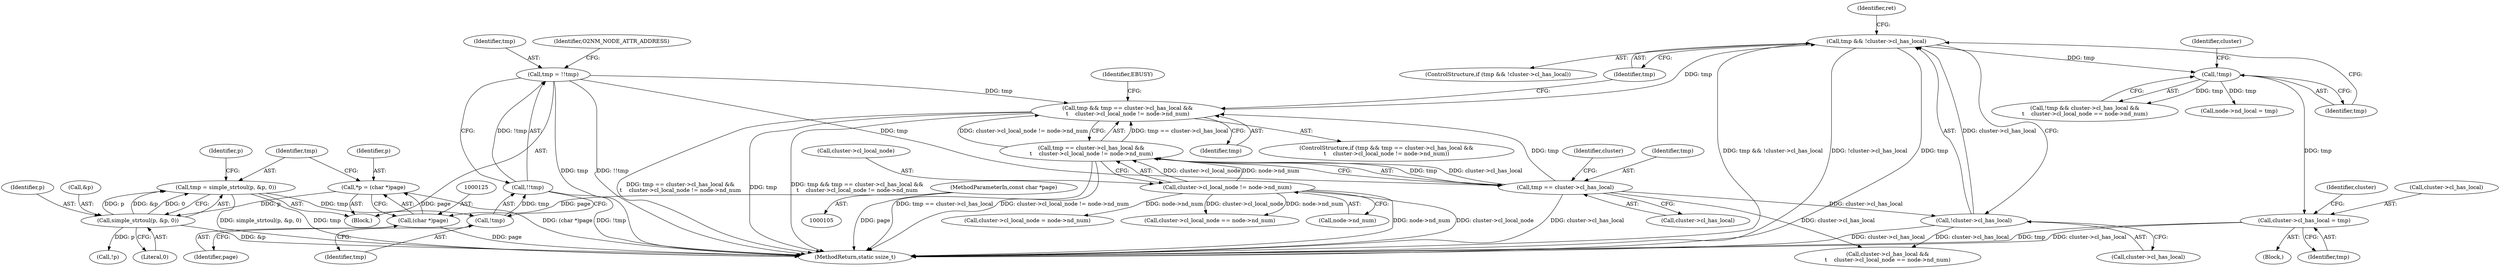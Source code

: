 digraph "1_linux_853bc26a7ea39e354b9f8889ae7ad1492ffa28d2_0@pointer" {
"1000249" [label="(Call,cluster->cl_has_local = tmp)"];
"1000218" [label="(Call,!tmp)"];
"1000201" [label="(Call,tmp && !cluster->cl_has_local)"];
"1000182" [label="(Call,tmp && tmp == cluster->cl_has_local &&\n\t    cluster->cl_local_node != node->nd_num)"];
"1000185" [label="(Call,tmp == cluster->cl_has_local)"];
"1000149" [label="(Call,tmp = !!tmp)"];
"1000151" [label="(Call,!!tmp)"];
"1000152" [label="(Call,!tmp)"];
"1000128" [label="(Call,tmp = simple_strtoul(p, &p, 0))"];
"1000130" [label="(Call,simple_strtoul(p, &p, 0))"];
"1000122" [label="(Call,*p = (char *)page)"];
"1000124" [label="(Call,(char *)page)"];
"1000107" [label="(MethodParameterIn,const char *page)"];
"1000184" [label="(Call,tmp == cluster->cl_has_local &&\n\t    cluster->cl_local_node != node->nd_num)"];
"1000190" [label="(Call,cluster->cl_local_node != node->nd_num)"];
"1000203" [label="(Call,!cluster->cl_has_local)"];
"1000219" [label="(Identifier,tmp)"];
"1000218" [label="(Call,!tmp)"];
"1000199" [label="(Identifier,EBUSY)"];
"1000253" [label="(Identifier,tmp)"];
"1000217" [label="(Call,!tmp && cluster->cl_has_local &&\n\t    cluster->cl_local_node == node->nd_num)"];
"1000183" [label="(Identifier,tmp)"];
"1000149" [label="(Call,tmp = !!tmp)"];
"1000130" [label="(Call,simple_strtoul(p, &p, 0))"];
"1000129" [label="(Identifier,tmp)"];
"1000200" [label="(ControlStructure,if (tmp && !cluster->cl_has_local))"];
"1000158" [label="(Identifier,O2NM_NODE_ATTR_ADDRESS)"];
"1000254" [label="(Call,cluster->cl_local_node = node->nd_num)"];
"1000202" [label="(Identifier,tmp)"];
"1000203" [label="(Call,!cluster->cl_has_local)"];
"1000132" [label="(Call,&p)"];
"1000224" [label="(Call,cluster->cl_local_node == node->nd_num)"];
"1000263" [label="(MethodReturn,static ssize_t)"];
"1000201" [label="(Call,tmp && !cluster->cl_has_local)"];
"1000256" [label="(Identifier,cluster)"];
"1000134" [label="(Literal,0)"];
"1000122" [label="(Call,*p = (char *)page)"];
"1000220" [label="(Call,cluster->cl_has_local &&\n\t    cluster->cl_local_node == node->nd_num)"];
"1000126" [label="(Identifier,page)"];
"1000186" [label="(Identifier,tmp)"];
"1000185" [label="(Call,tmp == cluster->cl_has_local)"];
"1000150" [label="(Identifier,tmp)"];
"1000181" [label="(ControlStructure,if (tmp && tmp == cluster->cl_has_local &&\n\t    cluster->cl_local_node != node->nd_num))"];
"1000248" [label="(Block,)"];
"1000222" [label="(Identifier,cluster)"];
"1000128" [label="(Call,tmp = simple_strtoul(p, &p, 0))"];
"1000209" [label="(Identifier,ret)"];
"1000124" [label="(Call,(char *)page)"];
"1000123" [label="(Identifier,p)"];
"1000187" [label="(Call,cluster->cl_has_local)"];
"1000184" [label="(Call,tmp == cluster->cl_has_local &&\n\t    cluster->cl_local_node != node->nd_num)"];
"1000192" [label="(Identifier,cluster)"];
"1000107" [label="(MethodParameterIn,const char *page)"];
"1000191" [label="(Call,cluster->cl_local_node)"];
"1000190" [label="(Call,cluster->cl_local_node != node->nd_num)"];
"1000109" [label="(Block,)"];
"1000152" [label="(Call,!tmp)"];
"1000138" [label="(Identifier,p)"];
"1000204" [label="(Call,cluster->cl_has_local)"];
"1000131" [label="(Identifier,p)"];
"1000250" [label="(Call,cluster->cl_has_local)"];
"1000182" [label="(Call,tmp && tmp == cluster->cl_has_local &&\n\t    cluster->cl_local_node != node->nd_num)"];
"1000239" [label="(Call,node->nd_local = tmp)"];
"1000137" [label="(Call,!p)"];
"1000153" [label="(Identifier,tmp)"];
"1000249" [label="(Call,cluster->cl_has_local = tmp)"];
"1000194" [label="(Call,node->nd_num)"];
"1000151" [label="(Call,!!tmp)"];
"1000249" -> "1000248"  [label="AST: "];
"1000249" -> "1000253"  [label="CFG: "];
"1000250" -> "1000249"  [label="AST: "];
"1000253" -> "1000249"  [label="AST: "];
"1000256" -> "1000249"  [label="CFG: "];
"1000249" -> "1000263"  [label="DDG: tmp"];
"1000249" -> "1000263"  [label="DDG: cluster->cl_has_local"];
"1000218" -> "1000249"  [label="DDG: tmp"];
"1000218" -> "1000217"  [label="AST: "];
"1000218" -> "1000219"  [label="CFG: "];
"1000219" -> "1000218"  [label="AST: "];
"1000222" -> "1000218"  [label="CFG: "];
"1000217" -> "1000218"  [label="CFG: "];
"1000218" -> "1000217"  [label="DDG: tmp"];
"1000201" -> "1000218"  [label="DDG: tmp"];
"1000218" -> "1000239"  [label="DDG: tmp"];
"1000201" -> "1000200"  [label="AST: "];
"1000201" -> "1000202"  [label="CFG: "];
"1000201" -> "1000203"  [label="CFG: "];
"1000202" -> "1000201"  [label="AST: "];
"1000203" -> "1000201"  [label="AST: "];
"1000209" -> "1000201"  [label="CFG: "];
"1000219" -> "1000201"  [label="CFG: "];
"1000201" -> "1000263"  [label="DDG: tmp && !cluster->cl_has_local"];
"1000201" -> "1000263"  [label="DDG: !cluster->cl_has_local"];
"1000201" -> "1000263"  [label="DDG: tmp"];
"1000182" -> "1000201"  [label="DDG: tmp"];
"1000203" -> "1000201"  [label="DDG: cluster->cl_has_local"];
"1000182" -> "1000181"  [label="AST: "];
"1000182" -> "1000183"  [label="CFG: "];
"1000182" -> "1000184"  [label="CFG: "];
"1000183" -> "1000182"  [label="AST: "];
"1000184" -> "1000182"  [label="AST: "];
"1000199" -> "1000182"  [label="CFG: "];
"1000202" -> "1000182"  [label="CFG: "];
"1000182" -> "1000263"  [label="DDG: tmp && tmp == cluster->cl_has_local &&\n\t    cluster->cl_local_node != node->nd_num"];
"1000182" -> "1000263"  [label="DDG: tmp == cluster->cl_has_local &&\n\t    cluster->cl_local_node != node->nd_num"];
"1000182" -> "1000263"  [label="DDG: tmp"];
"1000185" -> "1000182"  [label="DDG: tmp"];
"1000149" -> "1000182"  [label="DDG: tmp"];
"1000184" -> "1000182"  [label="DDG: tmp == cluster->cl_has_local"];
"1000184" -> "1000182"  [label="DDG: cluster->cl_local_node != node->nd_num"];
"1000185" -> "1000184"  [label="AST: "];
"1000185" -> "1000187"  [label="CFG: "];
"1000186" -> "1000185"  [label="AST: "];
"1000187" -> "1000185"  [label="AST: "];
"1000192" -> "1000185"  [label="CFG: "];
"1000184" -> "1000185"  [label="CFG: "];
"1000185" -> "1000263"  [label="DDG: cluster->cl_has_local"];
"1000185" -> "1000184"  [label="DDG: tmp"];
"1000185" -> "1000184"  [label="DDG: cluster->cl_has_local"];
"1000149" -> "1000185"  [label="DDG: tmp"];
"1000185" -> "1000203"  [label="DDG: cluster->cl_has_local"];
"1000185" -> "1000220"  [label="DDG: cluster->cl_has_local"];
"1000149" -> "1000109"  [label="AST: "];
"1000149" -> "1000151"  [label="CFG: "];
"1000150" -> "1000149"  [label="AST: "];
"1000151" -> "1000149"  [label="AST: "];
"1000158" -> "1000149"  [label="CFG: "];
"1000149" -> "1000263"  [label="DDG: tmp"];
"1000149" -> "1000263"  [label="DDG: !!tmp"];
"1000151" -> "1000149"  [label="DDG: !tmp"];
"1000151" -> "1000152"  [label="CFG: "];
"1000152" -> "1000151"  [label="AST: "];
"1000151" -> "1000263"  [label="DDG: !tmp"];
"1000152" -> "1000151"  [label="DDG: tmp"];
"1000152" -> "1000153"  [label="CFG: "];
"1000153" -> "1000152"  [label="AST: "];
"1000128" -> "1000152"  [label="DDG: tmp"];
"1000128" -> "1000109"  [label="AST: "];
"1000128" -> "1000130"  [label="CFG: "];
"1000129" -> "1000128"  [label="AST: "];
"1000130" -> "1000128"  [label="AST: "];
"1000138" -> "1000128"  [label="CFG: "];
"1000128" -> "1000263"  [label="DDG: simple_strtoul(p, &p, 0)"];
"1000128" -> "1000263"  [label="DDG: tmp"];
"1000130" -> "1000128"  [label="DDG: p"];
"1000130" -> "1000128"  [label="DDG: &p"];
"1000130" -> "1000128"  [label="DDG: 0"];
"1000130" -> "1000134"  [label="CFG: "];
"1000131" -> "1000130"  [label="AST: "];
"1000132" -> "1000130"  [label="AST: "];
"1000134" -> "1000130"  [label="AST: "];
"1000130" -> "1000263"  [label="DDG: &p"];
"1000122" -> "1000130"  [label="DDG: p"];
"1000130" -> "1000137"  [label="DDG: p"];
"1000122" -> "1000109"  [label="AST: "];
"1000122" -> "1000124"  [label="CFG: "];
"1000123" -> "1000122"  [label="AST: "];
"1000124" -> "1000122"  [label="AST: "];
"1000129" -> "1000122"  [label="CFG: "];
"1000122" -> "1000263"  [label="DDG: (char *)page"];
"1000124" -> "1000122"  [label="DDG: page"];
"1000124" -> "1000126"  [label="CFG: "];
"1000125" -> "1000124"  [label="AST: "];
"1000126" -> "1000124"  [label="AST: "];
"1000124" -> "1000263"  [label="DDG: page"];
"1000107" -> "1000124"  [label="DDG: page"];
"1000107" -> "1000105"  [label="AST: "];
"1000107" -> "1000263"  [label="DDG: page"];
"1000184" -> "1000190"  [label="CFG: "];
"1000190" -> "1000184"  [label="AST: "];
"1000184" -> "1000263"  [label="DDG: tmp == cluster->cl_has_local"];
"1000184" -> "1000263"  [label="DDG: cluster->cl_local_node != node->nd_num"];
"1000190" -> "1000184"  [label="DDG: cluster->cl_local_node"];
"1000190" -> "1000184"  [label="DDG: node->nd_num"];
"1000190" -> "1000194"  [label="CFG: "];
"1000191" -> "1000190"  [label="AST: "];
"1000194" -> "1000190"  [label="AST: "];
"1000190" -> "1000263"  [label="DDG: node->nd_num"];
"1000190" -> "1000263"  [label="DDG: cluster->cl_local_node"];
"1000190" -> "1000224"  [label="DDG: cluster->cl_local_node"];
"1000190" -> "1000224"  [label="DDG: node->nd_num"];
"1000190" -> "1000254"  [label="DDG: node->nd_num"];
"1000203" -> "1000204"  [label="CFG: "];
"1000204" -> "1000203"  [label="AST: "];
"1000203" -> "1000263"  [label="DDG: cluster->cl_has_local"];
"1000203" -> "1000220"  [label="DDG: cluster->cl_has_local"];
}
